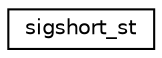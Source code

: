 digraph "Graphical Class Hierarchy"
{
  edge [fontname="Helvetica",fontsize="10",labelfontname="Helvetica",labelfontsize="10"];
  node [fontname="Helvetica",fontsize="10",shape=record];
  rankdir="LR";
  Node0 [label="sigshort_st",height=0.2,width=0.4,color="black", fillcolor="white", style="filled",URL="$structsigshort__st.html"];
}
